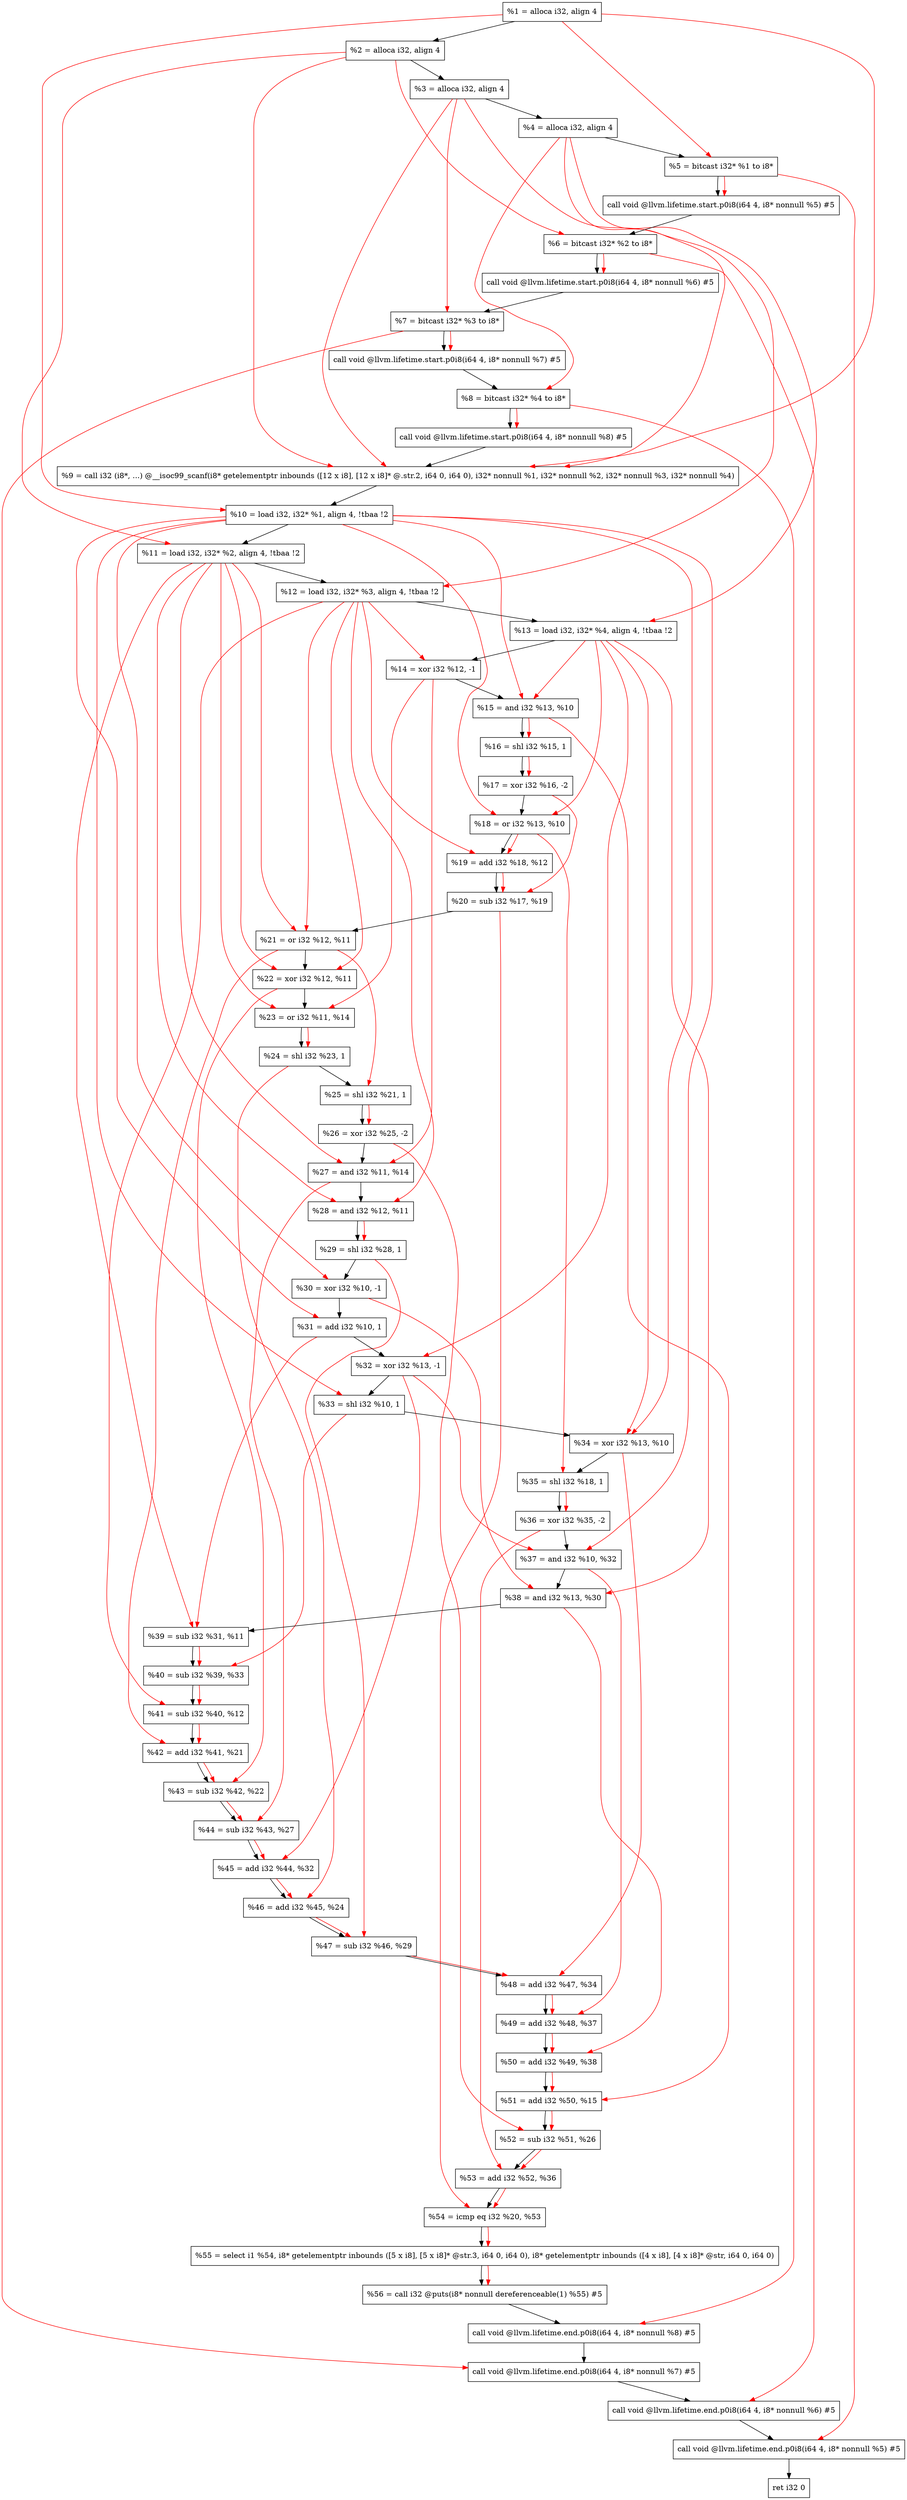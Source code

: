 digraph "DFG for'main' function" {
	Node0x1806bf8[shape=record, label="  %1 = alloca i32, align 4"];
	Node0x1806c78[shape=record, label="  %2 = alloca i32, align 4"];
	Node0x1806d08[shape=record, label="  %3 = alloca i32, align 4"];
	Node0x1806d68[shape=record, label="  %4 = alloca i32, align 4"];
	Node0x1806e18[shape=record, label="  %5 = bitcast i32* %1 to i8*"];
	Node0x1807248[shape=record, label="  call void @llvm.lifetime.start.p0i8(i64 4, i8* nonnull %5) #5"];
	Node0x1807328[shape=record, label="  %6 = bitcast i32* %2 to i8*"];
	Node0x1807428[shape=record, label="  call void @llvm.lifetime.start.p0i8(i64 4, i8* nonnull %6) #5"];
	Node0x18074e8[shape=record, label="  %7 = bitcast i32* %3 to i8*"];
	Node0x1807598[shape=record, label="  call void @llvm.lifetime.start.p0i8(i64 4, i8* nonnull %7) #5"];
	Node0x1807658[shape=record, label="  %8 = bitcast i32* %4 to i8*"];
	Node0x1807708[shape=record, label="  call void @llvm.lifetime.start.p0i8(i64 4, i8* nonnull %8) #5"];
	Node0x1801b70[shape=record, label="  %9 = call i32 (i8*, ...) @__isoc99_scanf(i8* getelementptr inbounds ([12 x i8], [12 x i8]* @.str.2, i64 0, i64 0), i32* nonnull %1, i32* nonnull %2, i32* nonnull %3, i32* nonnull %4)"];
	Node0x1807908[shape=record, label="  %10 = load i32, i32* %1, align 4, !tbaa !2"];
	Node0x1808878[shape=record, label="  %11 = load i32, i32* %2, align 4, !tbaa !2"];
	Node0x1808ee8[shape=record, label="  %12 = load i32, i32* %3, align 4, !tbaa !2"];
	Node0x1808f48[shape=record, label="  %13 = load i32, i32* %4, align 4, !tbaa !2"];
	Node0x1808fc0[shape=record, label="  %14 = xor i32 %12, -1"];
	Node0x1809030[shape=record, label="  %15 = and i32 %13, %10"];
	Node0x18090a0[shape=record, label="  %16 = shl i32 %15, 1"];
	Node0x1809110[shape=record, label="  %17 = xor i32 %16, -2"];
	Node0x1809180[shape=record, label="  %18 = or i32 %13, %10"];
	Node0x18091f0[shape=record, label="  %19 = add i32 %18, %12"];
	Node0x1809260[shape=record, label="  %20 = sub i32 %17, %19"];
	Node0x18092d0[shape=record, label="  %21 = or i32 %12, %11"];
	Node0x1809340[shape=record, label="  %22 = xor i32 %12, %11"];
	Node0x18093b0[shape=record, label="  %23 = or i32 %11, %14"];
	Node0x1809420[shape=record, label="  %24 = shl i32 %23, 1"];
	Node0x1809490[shape=record, label="  %25 = shl i32 %21, 1"];
	Node0x1809500[shape=record, label="  %26 = xor i32 %25, -2"];
	Node0x1809570[shape=record, label="  %27 = and i32 %11, %14"];
	Node0x18095e0[shape=record, label="  %28 = and i32 %12, %11"];
	Node0x1809650[shape=record, label="  %29 = shl i32 %28, 1"];
	Node0x18096c0[shape=record, label="  %30 = xor i32 %10, -1"];
	Node0x1809730[shape=record, label="  %31 = add i32 %10, 1"];
	Node0x18097a0[shape=record, label="  %32 = xor i32 %13, -1"];
	Node0x1809810[shape=record, label="  %33 = shl i32 %10, 1"];
	Node0x1809880[shape=record, label="  %34 = xor i32 %13, %10"];
	Node0x18098f0[shape=record, label="  %35 = shl i32 %18, 1"];
	Node0x1809960[shape=record, label="  %36 = xor i32 %35, -2"];
	Node0x18099d0[shape=record, label="  %37 = and i32 %10, %32"];
	Node0x1809a40[shape=record, label="  %38 = and i32 %13, %30"];
	Node0x1809ab0[shape=record, label="  %39 = sub i32 %31, %11"];
	Node0x1809b20[shape=record, label="  %40 = sub i32 %39, %33"];
	Node0x1809b90[shape=record, label="  %41 = sub i32 %40, %12"];
	Node0x1809c00[shape=record, label="  %42 = add i32 %41, %21"];
	Node0x1809c70[shape=record, label="  %43 = sub i32 %42, %22"];
	Node0x1809ce0[shape=record, label="  %44 = sub i32 %43, %27"];
	Node0x1809d50[shape=record, label="  %45 = add i32 %44, %32"];
	Node0x1809dc0[shape=record, label="  %46 = add i32 %45, %24"];
	Node0x1809e30[shape=record, label="  %47 = sub i32 %46, %29"];
	Node0x1809ea0[shape=record, label="  %48 = add i32 %47, %34"];
	Node0x1809f10[shape=record, label="  %49 = add i32 %48, %37"];
	Node0x1809f80[shape=record, label="  %50 = add i32 %49, %38"];
	Node0x1809ff0[shape=record, label="  %51 = add i32 %50, %15"];
	Node0x180a060[shape=record, label="  %52 = sub i32 %51, %26"];
	Node0x180a0d0[shape=record, label="  %53 = add i32 %52, %36"];
	Node0x180a140[shape=record, label="  %54 = icmp eq i32 %20, %53"];
	Node0x17a68b8[shape=record, label="  %55 = select i1 %54, i8* getelementptr inbounds ([5 x i8], [5 x i8]* @str.3, i64 0, i64 0), i8* getelementptr inbounds ([4 x i8], [4 x i8]* @str, i64 0, i64 0)"];
	Node0x180a1d0[shape=record, label="  %56 = call i32 @puts(i8* nonnull dereferenceable(1) %55) #5"];
	Node0x180a478[shape=record, label="  call void @llvm.lifetime.end.p0i8(i64 4, i8* nonnull %8) #5"];
	Node0x180a5d8[shape=record, label="  call void @llvm.lifetime.end.p0i8(i64 4, i8* nonnull %7) #5"];
	Node0x180a6e8[shape=record, label="  call void @llvm.lifetime.end.p0i8(i64 4, i8* nonnull %6) #5"];
	Node0x180a7f8[shape=record, label="  call void @llvm.lifetime.end.p0i8(i64 4, i8* nonnull %5) #5"];
	Node0x180a8b8[shape=record, label="  ret i32 0"];
	Node0x1806bf8 -> Node0x1806c78;
	Node0x1806c78 -> Node0x1806d08;
	Node0x1806d08 -> Node0x1806d68;
	Node0x1806d68 -> Node0x1806e18;
	Node0x1806e18 -> Node0x1807248;
	Node0x1807248 -> Node0x1807328;
	Node0x1807328 -> Node0x1807428;
	Node0x1807428 -> Node0x18074e8;
	Node0x18074e8 -> Node0x1807598;
	Node0x1807598 -> Node0x1807658;
	Node0x1807658 -> Node0x1807708;
	Node0x1807708 -> Node0x1801b70;
	Node0x1801b70 -> Node0x1807908;
	Node0x1807908 -> Node0x1808878;
	Node0x1808878 -> Node0x1808ee8;
	Node0x1808ee8 -> Node0x1808f48;
	Node0x1808f48 -> Node0x1808fc0;
	Node0x1808fc0 -> Node0x1809030;
	Node0x1809030 -> Node0x18090a0;
	Node0x18090a0 -> Node0x1809110;
	Node0x1809110 -> Node0x1809180;
	Node0x1809180 -> Node0x18091f0;
	Node0x18091f0 -> Node0x1809260;
	Node0x1809260 -> Node0x18092d0;
	Node0x18092d0 -> Node0x1809340;
	Node0x1809340 -> Node0x18093b0;
	Node0x18093b0 -> Node0x1809420;
	Node0x1809420 -> Node0x1809490;
	Node0x1809490 -> Node0x1809500;
	Node0x1809500 -> Node0x1809570;
	Node0x1809570 -> Node0x18095e0;
	Node0x18095e0 -> Node0x1809650;
	Node0x1809650 -> Node0x18096c0;
	Node0x18096c0 -> Node0x1809730;
	Node0x1809730 -> Node0x18097a0;
	Node0x18097a0 -> Node0x1809810;
	Node0x1809810 -> Node0x1809880;
	Node0x1809880 -> Node0x18098f0;
	Node0x18098f0 -> Node0x1809960;
	Node0x1809960 -> Node0x18099d0;
	Node0x18099d0 -> Node0x1809a40;
	Node0x1809a40 -> Node0x1809ab0;
	Node0x1809ab0 -> Node0x1809b20;
	Node0x1809b20 -> Node0x1809b90;
	Node0x1809b90 -> Node0x1809c00;
	Node0x1809c00 -> Node0x1809c70;
	Node0x1809c70 -> Node0x1809ce0;
	Node0x1809ce0 -> Node0x1809d50;
	Node0x1809d50 -> Node0x1809dc0;
	Node0x1809dc0 -> Node0x1809e30;
	Node0x1809e30 -> Node0x1809ea0;
	Node0x1809ea0 -> Node0x1809f10;
	Node0x1809f10 -> Node0x1809f80;
	Node0x1809f80 -> Node0x1809ff0;
	Node0x1809ff0 -> Node0x180a060;
	Node0x180a060 -> Node0x180a0d0;
	Node0x180a0d0 -> Node0x180a140;
	Node0x180a140 -> Node0x17a68b8;
	Node0x17a68b8 -> Node0x180a1d0;
	Node0x180a1d0 -> Node0x180a478;
	Node0x180a478 -> Node0x180a5d8;
	Node0x180a5d8 -> Node0x180a6e8;
	Node0x180a6e8 -> Node0x180a7f8;
	Node0x180a7f8 -> Node0x180a8b8;
edge [color=red]
	Node0x1806bf8 -> Node0x1806e18;
	Node0x1806e18 -> Node0x1807248;
	Node0x1806c78 -> Node0x1807328;
	Node0x1807328 -> Node0x1807428;
	Node0x1806d08 -> Node0x18074e8;
	Node0x18074e8 -> Node0x1807598;
	Node0x1806d68 -> Node0x1807658;
	Node0x1807658 -> Node0x1807708;
	Node0x1806bf8 -> Node0x1801b70;
	Node0x1806c78 -> Node0x1801b70;
	Node0x1806d08 -> Node0x1801b70;
	Node0x1806d68 -> Node0x1801b70;
	Node0x1806bf8 -> Node0x1807908;
	Node0x1806c78 -> Node0x1808878;
	Node0x1806d08 -> Node0x1808ee8;
	Node0x1806d68 -> Node0x1808f48;
	Node0x1808ee8 -> Node0x1808fc0;
	Node0x1808f48 -> Node0x1809030;
	Node0x1807908 -> Node0x1809030;
	Node0x1809030 -> Node0x18090a0;
	Node0x18090a0 -> Node0x1809110;
	Node0x1808f48 -> Node0x1809180;
	Node0x1807908 -> Node0x1809180;
	Node0x1809180 -> Node0x18091f0;
	Node0x1808ee8 -> Node0x18091f0;
	Node0x1809110 -> Node0x1809260;
	Node0x18091f0 -> Node0x1809260;
	Node0x1808ee8 -> Node0x18092d0;
	Node0x1808878 -> Node0x18092d0;
	Node0x1808ee8 -> Node0x1809340;
	Node0x1808878 -> Node0x1809340;
	Node0x1808878 -> Node0x18093b0;
	Node0x1808fc0 -> Node0x18093b0;
	Node0x18093b0 -> Node0x1809420;
	Node0x18092d0 -> Node0x1809490;
	Node0x1809490 -> Node0x1809500;
	Node0x1808878 -> Node0x1809570;
	Node0x1808fc0 -> Node0x1809570;
	Node0x1808ee8 -> Node0x18095e0;
	Node0x1808878 -> Node0x18095e0;
	Node0x18095e0 -> Node0x1809650;
	Node0x1807908 -> Node0x18096c0;
	Node0x1807908 -> Node0x1809730;
	Node0x1808f48 -> Node0x18097a0;
	Node0x1807908 -> Node0x1809810;
	Node0x1808f48 -> Node0x1809880;
	Node0x1807908 -> Node0x1809880;
	Node0x1809180 -> Node0x18098f0;
	Node0x18098f0 -> Node0x1809960;
	Node0x1807908 -> Node0x18099d0;
	Node0x18097a0 -> Node0x18099d0;
	Node0x1808f48 -> Node0x1809a40;
	Node0x18096c0 -> Node0x1809a40;
	Node0x1809730 -> Node0x1809ab0;
	Node0x1808878 -> Node0x1809ab0;
	Node0x1809ab0 -> Node0x1809b20;
	Node0x1809810 -> Node0x1809b20;
	Node0x1809b20 -> Node0x1809b90;
	Node0x1808ee8 -> Node0x1809b90;
	Node0x1809b90 -> Node0x1809c00;
	Node0x18092d0 -> Node0x1809c00;
	Node0x1809c00 -> Node0x1809c70;
	Node0x1809340 -> Node0x1809c70;
	Node0x1809c70 -> Node0x1809ce0;
	Node0x1809570 -> Node0x1809ce0;
	Node0x1809ce0 -> Node0x1809d50;
	Node0x18097a0 -> Node0x1809d50;
	Node0x1809d50 -> Node0x1809dc0;
	Node0x1809420 -> Node0x1809dc0;
	Node0x1809dc0 -> Node0x1809e30;
	Node0x1809650 -> Node0x1809e30;
	Node0x1809e30 -> Node0x1809ea0;
	Node0x1809880 -> Node0x1809ea0;
	Node0x1809ea0 -> Node0x1809f10;
	Node0x18099d0 -> Node0x1809f10;
	Node0x1809f10 -> Node0x1809f80;
	Node0x1809a40 -> Node0x1809f80;
	Node0x1809f80 -> Node0x1809ff0;
	Node0x1809030 -> Node0x1809ff0;
	Node0x1809ff0 -> Node0x180a060;
	Node0x1809500 -> Node0x180a060;
	Node0x180a060 -> Node0x180a0d0;
	Node0x1809960 -> Node0x180a0d0;
	Node0x1809260 -> Node0x180a140;
	Node0x180a0d0 -> Node0x180a140;
	Node0x180a140 -> Node0x17a68b8;
	Node0x17a68b8 -> Node0x180a1d0;
	Node0x1807658 -> Node0x180a478;
	Node0x18074e8 -> Node0x180a5d8;
	Node0x1807328 -> Node0x180a6e8;
	Node0x1806e18 -> Node0x180a7f8;
}
